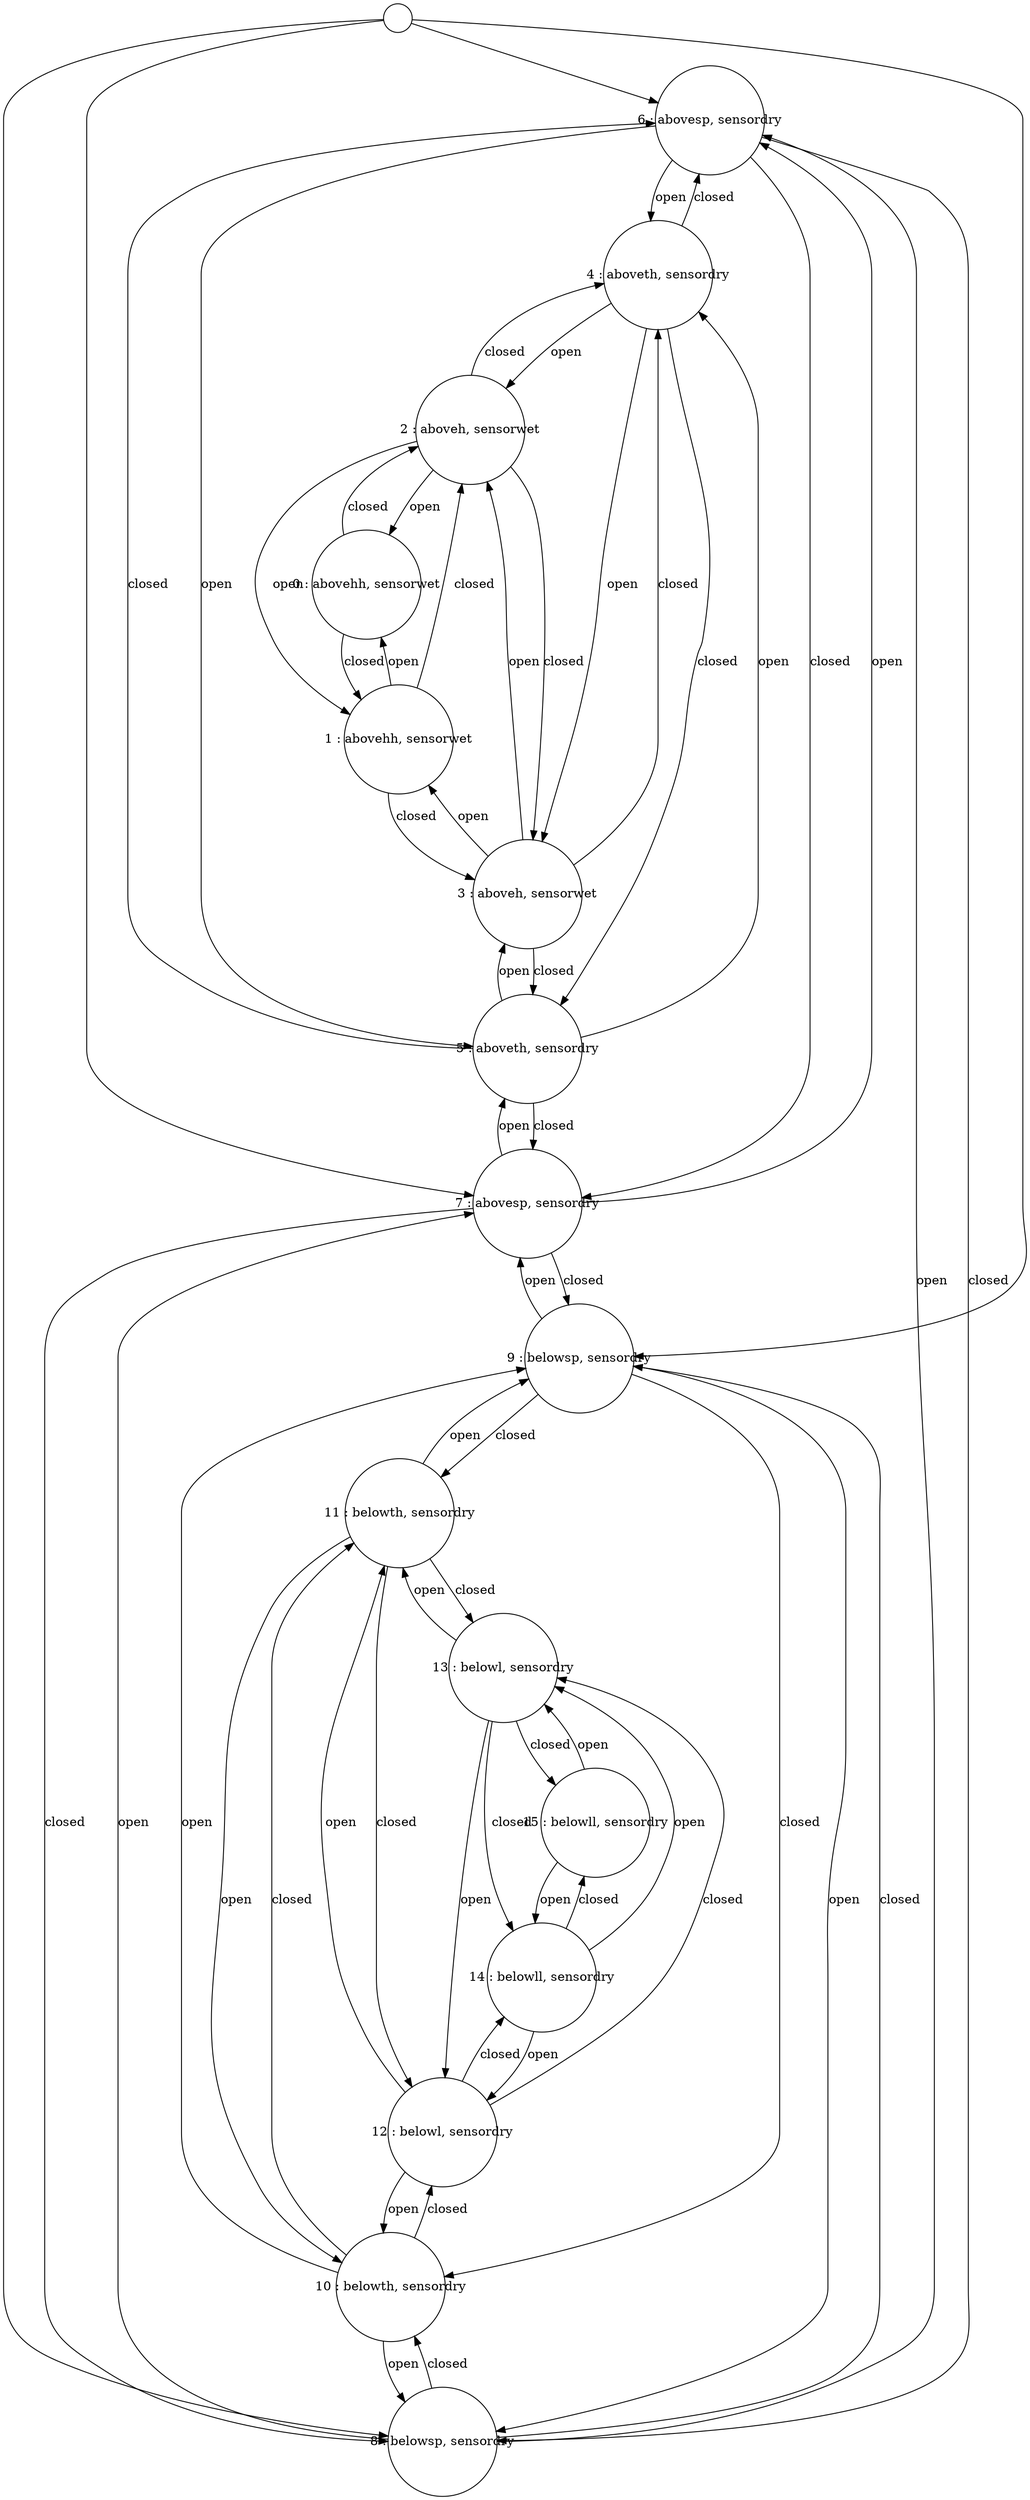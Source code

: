 # generated file
# command: dot -Tpng <filename> > filename.png
digraph Automaton {
    init [shape = circle, width=0.1, height=0.1, label=" "];
    node [fixedsize=true, width=1.7, height=1.7];
    0 [label = "0 : abovehh, sensorwet"] [shape=circle];
    1 [label = "1 : abovehh, sensorwet"] [shape=circle];
    2 [label = "2 : aboveh, sensorwet"] [shape=circle];
    3 [label = "3 : aboveh, sensorwet"] [shape=circle];
    4 [label = "4 : aboveth, sensordry"] [shape=circle];
    5 [label = "5 : aboveth, sensordry"] [shape=circle];
    6 [label = "6 : abovesp, sensordry"] [shape=circle];
    init -> 6;
    7 [label = "7 : abovesp, sensordry"] [shape=circle];
    init -> 7;
    8 [label = "8 : belowsp, sensordry"] [shape=circle];
    init -> 8;
    9 [label = "9 : belowsp, sensordry"] [shape=circle];
    init -> 9;
    10 [label = "10 : belowth, sensordry"] [shape=circle];
    11 [label = "11 : belowth, sensordry"] [shape=circle];
    12 [label = "12 : belowl, sensordry"] [shape=circle];
    13 [label = "13 : belowl, sensordry"] [shape=circle];
    14 [label = "14 : belowll, sensordry"] [shape=circle];
    15 [label = "15 : belowll, sensordry"] [shape=circle];
    0 -> 1 [label = "closed"];
    0 -> 2 [label = "closed"];
    1 -> 0 [label = "open"];
    1 -> 2 [label = "closed"];
    1 -> 3 [label = "closed"];
    2 -> 0 [label = "open"];
    2 -> 1 [label = "open"];
    2 -> 3 [label = "closed"];
    2 -> 4 [label = "closed"];
    3 -> 1 [label = "open"];
    3 -> 2 [label = "open"];
    3 -> 4 [label = "closed"];
    3 -> 5 [label = "closed"];
    4 -> 2 [label = "open"];
    4 -> 3 [label = "open"];
    4 -> 5 [label = "closed"];
    4 -> 6 [label = "closed"];
    5 -> 3 [label = "open"];
    5 -> 4 [label = "open"];
    5 -> 6 [label = "closed"];
    5 -> 7 [label = "closed"];
    6 -> 4 [label = "open"];
    6 -> 5 [label = "open"];
    6 -> 7 [label = "closed"];
    6 -> 8 [label = "closed"];
    7 -> 5 [label = "open"];
    7 -> 6 [label = "open"];
    7 -> 8 [label = "closed"];
    7 -> 9 [label = "closed"];
    8 -> 6 [label = "open"];
    8 -> 7 [label = "open"];
    8 -> 9 [label = "closed"];
    8 -> 10 [label = "closed"];
    9 -> 7 [label = "open"];
    9 -> 8 [label = "open"];
    9 -> 10 [label = "closed"];
    9 -> 11 [label = "closed"];
    10 -> 8 [label = "open"];
    10 -> 9 [label = "open"];
    10 -> 11 [label = "closed"];
    10 -> 12 [label = "closed"];
    11 -> 9 [label = "open"];
    11 -> 10 [label = "open"];
    11 -> 12 [label = "closed"];
    11 -> 13 [label = "closed"];
    12 -> 10 [label = "open"];
    12 -> 11 [label = "open"];
    12 -> 13 [label = "closed"];
    12 -> 14 [label = "closed"];
    13 -> 11 [label = "open"];
    13 -> 12 [label = "open"];
    13 -> 14 [label = "closed"];
    13 -> 15 [label = "closed"];
    14 -> 12 [label = "open"];
    14 -> 13 [label = "open"];
    14 -> 15 [label = "closed"];
    15 -> 13 [label = "open"];
    15 -> 14 [label = "open"];
}
